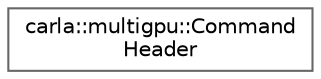 digraph "类继承关系图"
{
 // INTERACTIVE_SVG=YES
 // LATEX_PDF_SIZE
  bgcolor="transparent";
  edge [fontname=Helvetica,fontsize=10,labelfontname=Helvetica,labelfontsize=10];
  node [fontname=Helvetica,fontsize=10,shape=box,height=0.2,width=0.4];
  rankdir="LR";
  Node0 [id="Node000000",label="carla::multigpu::Command\lHeader",height=0.2,width=0.4,color="grey40", fillcolor="white", style="filled",URL="$d8/d32/structcarla_1_1multigpu_1_1CommandHeader.html",tooltip=" "];
}

